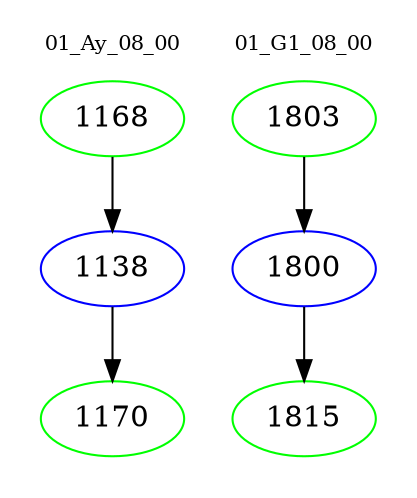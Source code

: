 digraph{
subgraph cluster_0 {
color = white
label = "01_Ay_08_00";
fontsize=10;
T0_1168 [label="1168", color="green"]
T0_1168 -> T0_1138 [color="black"]
T0_1138 [label="1138", color="blue"]
T0_1138 -> T0_1170 [color="black"]
T0_1170 [label="1170", color="green"]
}
subgraph cluster_1 {
color = white
label = "01_G1_08_00";
fontsize=10;
T1_1803 [label="1803", color="green"]
T1_1803 -> T1_1800 [color="black"]
T1_1800 [label="1800", color="blue"]
T1_1800 -> T1_1815 [color="black"]
T1_1815 [label="1815", color="green"]
}
}
